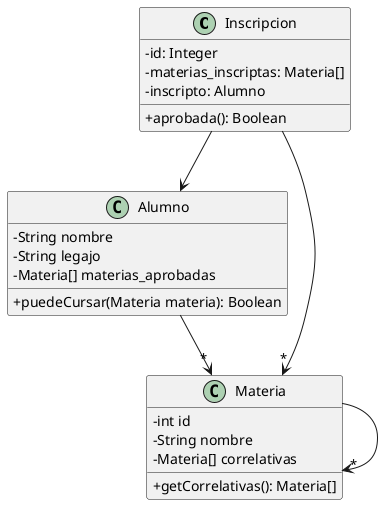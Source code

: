 @startuml
'https://plantuml.com/class-diagram
skinparam classAttributeIconSize 0

class Inscripcion {
  -id: Integer
  -materias_inscriptas: Materia[]
  -inscripto: Alumno

  +aprobada(): Boolean
}

class Alumno {
  -String nombre
  -String legajo
  -Materia[] materias_aprobadas

  +puedeCursar(Materia materia): Boolean
}

class Materia {
  -int id
  -String nombre
  -Materia[] correlativas

  +getCorrelativas(): Materia[]
}

Materia --> "*" Materia
Alumno --> "*" Materia
Inscripcion --> "*" Materia
Inscripcion --> Alumno

@enduml